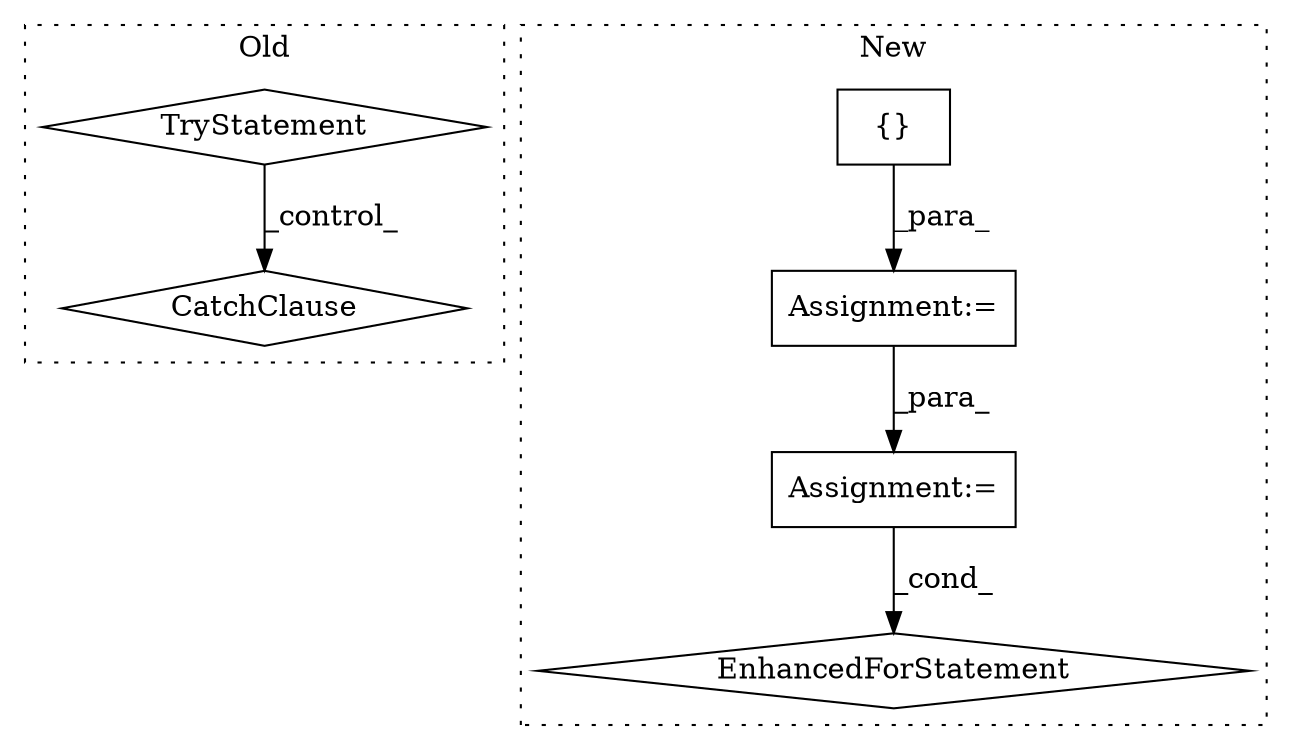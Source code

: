 digraph G {
subgraph cluster0 {
1 [label="TryStatement" a="54" s="2159" l="4" shape="diamond"];
3 [label="CatchClause" a="12" s="2885,2917" l="11,2" shape="diamond"];
label = "Old";
style="dotted";
}
subgraph cluster1 {
2 [label="EnhancedForStatement" a="70" s="3548,3628" l="57,2" shape="diamond"];
4 [label="Assignment:=" a="7" s="3120" l="1" shape="box"];
5 [label="Assignment:=" a="7" s="3548,3628" l="57,2" shape="box"];
6 [label="{}" a="4" s="3130" l="2" shape="box"];
label = "New";
style="dotted";
}
1 -> 3 [label="_control_"];
4 -> 5 [label="_para_"];
5 -> 2 [label="_cond_"];
6 -> 4 [label="_para_"];
}